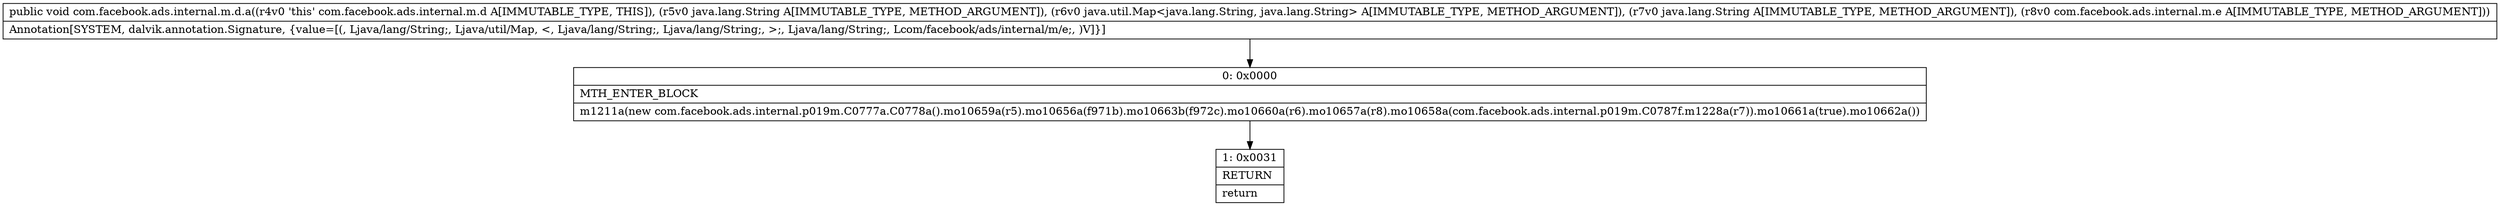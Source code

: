 digraph "CFG forcom.facebook.ads.internal.m.d.a(Ljava\/lang\/String;Ljava\/util\/Map;Ljava\/lang\/String;Lcom\/facebook\/ads\/internal\/m\/e;)V" {
Node_0 [shape=record,label="{0\:\ 0x0000|MTH_ENTER_BLOCK\l|m1211a(new com.facebook.ads.internal.p019m.C0777a.C0778a().mo10659a(r5).mo10656a(f971b).mo10663b(f972c).mo10660a(r6).mo10657a(r8).mo10658a(com.facebook.ads.internal.p019m.C0787f.m1228a(r7)).mo10661a(true).mo10662a())\l}"];
Node_1 [shape=record,label="{1\:\ 0x0031|RETURN\l|return\l}"];
MethodNode[shape=record,label="{public void com.facebook.ads.internal.m.d.a((r4v0 'this' com.facebook.ads.internal.m.d A[IMMUTABLE_TYPE, THIS]), (r5v0 java.lang.String A[IMMUTABLE_TYPE, METHOD_ARGUMENT]), (r6v0 java.util.Map\<java.lang.String, java.lang.String\> A[IMMUTABLE_TYPE, METHOD_ARGUMENT]), (r7v0 java.lang.String A[IMMUTABLE_TYPE, METHOD_ARGUMENT]), (r8v0 com.facebook.ads.internal.m.e A[IMMUTABLE_TYPE, METHOD_ARGUMENT]))  | Annotation[SYSTEM, dalvik.annotation.Signature, \{value=[(, Ljava\/lang\/String;, Ljava\/util\/Map, \<, Ljava\/lang\/String;, Ljava\/lang\/String;, \>;, Ljava\/lang\/String;, Lcom\/facebook\/ads\/internal\/m\/e;, )V]\}]\l}"];
MethodNode -> Node_0;
Node_0 -> Node_1;
}

